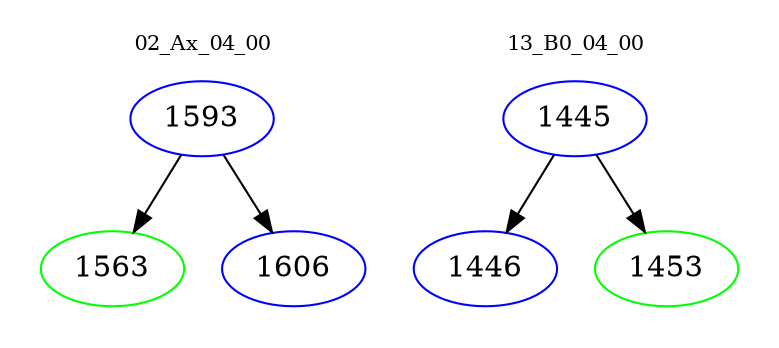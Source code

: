 digraph{
subgraph cluster_0 {
color = white
label = "02_Ax_04_00";
fontsize=10;
T0_1593 [label="1593", color="blue"]
T0_1593 -> T0_1563 [color="black"]
T0_1563 [label="1563", color="green"]
T0_1593 -> T0_1606 [color="black"]
T0_1606 [label="1606", color="blue"]
}
subgraph cluster_1 {
color = white
label = "13_B0_04_00";
fontsize=10;
T1_1445 [label="1445", color="blue"]
T1_1445 -> T1_1446 [color="black"]
T1_1446 [label="1446", color="blue"]
T1_1445 -> T1_1453 [color="black"]
T1_1453 [label="1453", color="green"]
}
}
